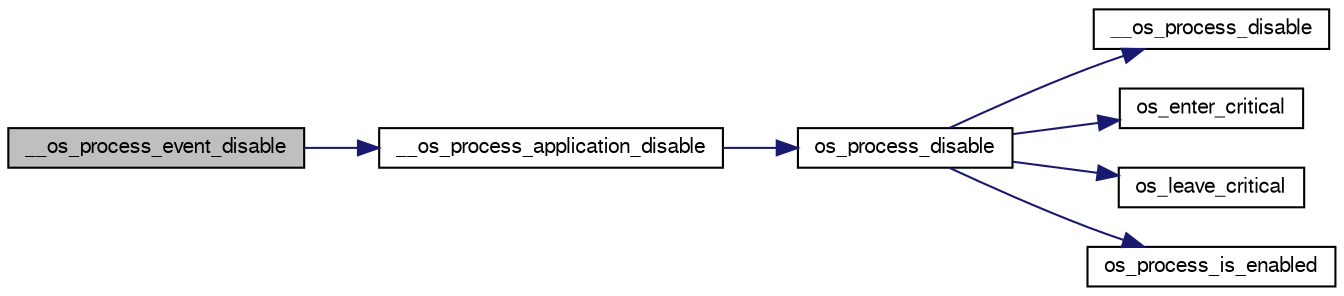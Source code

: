 digraph G
{
  edge [fontname="FreeSans",fontsize="10",labelfontname="FreeSans",labelfontsize="10"];
  node [fontname="FreeSans",fontsize="10",shape=record];
  rankdir=LR;
  Node1 [label="__os_process_event_disable",height=0.2,width=0.4,color="black", fillcolor="grey75", style="filled" fontcolor="black"];
  Node1 -> Node2 [color="midnightblue",fontsize="10",style="solid",fontname="FreeSans"];
  Node2 [label="__os_process_application_disable",height=0.2,width=0.4,color="black", fillcolor="white", style="filled",URL="$group__group__os__internal__api.html#ga9cac795e0d66983e9185e28d6349d8fd",tooltip="Disable the application process."];
  Node2 -> Node3 [color="midnightblue",fontsize="10",style="solid",fontname="FreeSans"];
  Node3 [label="os_process_disable",height=0.2,width=0.4,color="black", fillcolor="white", style="filled",URL="$group__group__os__public__api.html#gaf292791f2fa4380d7ad6069f1e206f9f",tooltip="Disable the execution of a process."];
  Node3 -> Node4 [color="midnightblue",fontsize="10",style="solid",fontname="FreeSans"];
  Node4 [label="__os_process_disable",height=0.2,width=0.4,color="black", fillcolor="white", style="filled",URL="$group__group__os__internal__api.html#ga8b77e662e12b6ec1437ac678246f4441"];
  Node3 -> Node5 [color="midnightblue",fontsize="10",style="solid",fontname="FreeSans"];
  Node5 [label="os_enter_critical",height=0.2,width=0.4,color="black", fillcolor="white", style="filled",URL="$group__os__port__group.html#ga8c5be06e8a791ac257e372d19a41e527",tooltip="Start of a critical code region. Preemptive context switches cannot occur when in a critical region..."];
  Node3 -> Node6 [color="midnightblue",fontsize="10",style="solid",fontname="FreeSans"];
  Node6 [label="os_leave_critical",height=0.2,width=0.4,color="black", fillcolor="white", style="filled",URL="$group__os__port__group.html#ga1ed5e871f1b9707aafedd8f97d9d6524",tooltip="Exit a critical code region. ."];
  Node3 -> Node7 [color="midnightblue",fontsize="10",style="solid",fontname="FreeSans"];
  Node7 [label="os_process_is_enabled",height=0.2,width=0.4,color="black", fillcolor="white", style="filled",URL="$group__group__os__public__api.html#gaa0ef4301dd6970eb16d4afd6f66e5f67",tooltip="Check wether a process is enabled or not."];
}
